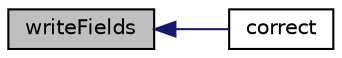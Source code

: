 digraph "writeFields"
{
  bgcolor="transparent";
  edge [fontname="Helvetica",fontsize="10",labelfontname="Helvetica",labelfontsize="10"];
  node [fontname="Helvetica",fontsize="10",shape=record];
  rankdir="LR";
  Node34 [label="writeFields",height=0.2,width=0.4,color="black", fillcolor="grey75", style="filled", fontcolor="black"];
  Node34 -> Node35 [dir="back",color="midnightblue",fontsize="10",style="solid",fontname="Helvetica"];
  Node35 [label="correct",height=0.2,width=0.4,color="black",URL="$a32965.html#a5571e54edb593e279720e58fe719f1ce",tooltip="Correct the flame-wrinking Xi using the given convection scheme. "];
}
